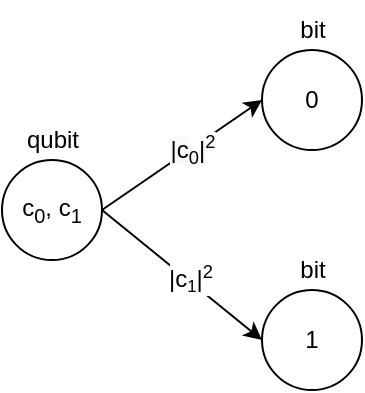 <mxfile version="20.3.0" type="device"><diagram id="Lns9tO2IJbvF16uGLAXP" name="Page-1"><mxGraphModel dx="474" dy="291" grid="1" gridSize="10" guides="1" tooltips="1" connect="1" arrows="1" fold="1" page="1" pageScale="1" pageWidth="850" pageHeight="1100" math="0" shadow="0"><root><mxCell id="0"/><mxCell id="1" parent="0"/><mxCell id="DrYjeL6M9eiqZ0EXqTnv-2" value="" style="endArrow=classic;html=1;rounded=0;exitX=1;exitY=0.5;exitDx=0;exitDy=0;entryX=0;entryY=0.5;entryDx=0;entryDy=0;" edge="1" parent="1" source="DrYjeL6M9eiqZ0EXqTnv-7" target="DrYjeL6M9eiqZ0EXqTnv-11"><mxGeometry width="50" height="50" relative="1" as="geometry"><mxPoint x="120" y="250" as="sourcePoint"/><mxPoint x="170" y="200" as="targetPoint"/></mxGeometry></mxCell><mxCell id="DrYjeL6M9eiqZ0EXqTnv-22" value="&lt;span style=&quot;font-size: 12px; background-color: rgb(248, 249, 250);&quot;&gt;|c&lt;/span&gt;&lt;sub style=&quot;background-color: rgb(248, 249, 250);&quot;&gt;0&lt;/sub&gt;&lt;span style=&quot;font-size: 12px; background-color: rgb(248, 249, 250);&quot;&gt;|&lt;/span&gt;&lt;sup style=&quot;background-color: rgb(248, 249, 250);&quot;&gt;2&lt;/sup&gt;" style="edgeLabel;html=1;align=center;verticalAlign=middle;resizable=0;points=[];" vertex="1" connectable="0" parent="DrYjeL6M9eiqZ0EXqTnv-2"><mxGeometry x="0.082" y="-2" relative="1" as="geometry"><mxPoint y="-2" as="offset"/></mxGeometry></mxCell><mxCell id="DrYjeL6M9eiqZ0EXqTnv-17" value="" style="group" vertex="1" connectable="0" parent="1"><mxGeometry x="200" y="270" width="50" height="75" as="geometry"/></mxCell><mxCell id="DrYjeL6M9eiqZ0EXqTnv-15" value="1" style="ellipse;whiteSpace=wrap;html=1;fillColor=none;" vertex="1" parent="DrYjeL6M9eiqZ0EXqTnv-17"><mxGeometry y="25" width="50" height="50" as="geometry"/></mxCell><mxCell id="DrYjeL6M9eiqZ0EXqTnv-16" value="bit" style="text;html=1;align=center;verticalAlign=middle;resizable=0;points=[];autosize=1;strokeColor=none;fillColor=none;" vertex="1" parent="DrYjeL6M9eiqZ0EXqTnv-17"><mxGeometry x="5" width="40" height="30" as="geometry"/></mxCell><mxCell id="DrYjeL6M9eiqZ0EXqTnv-18" value="" style="group" vertex="1" connectable="0" parent="1"><mxGeometry x="200" y="150" width="50" height="75" as="geometry"/></mxCell><mxCell id="DrYjeL6M9eiqZ0EXqTnv-11" value="0" style="ellipse;whiteSpace=wrap;html=1;fillColor=none;" vertex="1" parent="DrYjeL6M9eiqZ0EXqTnv-18"><mxGeometry y="25" width="50" height="50" as="geometry"/></mxCell><mxCell id="DrYjeL6M9eiqZ0EXqTnv-12" value="bit" style="text;html=1;align=center;verticalAlign=middle;resizable=0;points=[];autosize=1;strokeColor=none;fillColor=none;" vertex="1" parent="DrYjeL6M9eiqZ0EXqTnv-18"><mxGeometry x="5" width="40" height="30" as="geometry"/></mxCell><mxCell id="DrYjeL6M9eiqZ0EXqTnv-19" value="" style="group" vertex="1" connectable="0" parent="1"><mxGeometry x="70" y="205" width="50" height="75" as="geometry"/></mxCell><mxCell id="DrYjeL6M9eiqZ0EXqTnv-7" value="&lt;span style=&quot;&quot;&gt;c&lt;/span&gt;&lt;sub style=&quot;&quot;&gt;0&lt;/sub&gt;&lt;span style=&quot;&quot;&gt;, c&lt;/span&gt;&lt;sub style=&quot;&quot;&gt;1&lt;/sub&gt;" style="ellipse;whiteSpace=wrap;html=1;fillColor=none;" vertex="1" parent="DrYjeL6M9eiqZ0EXqTnv-19"><mxGeometry y="25" width="50" height="50" as="geometry"/></mxCell><mxCell id="DrYjeL6M9eiqZ0EXqTnv-8" value="qubit" style="text;html=1;align=center;verticalAlign=middle;resizable=0;points=[];autosize=1;strokeColor=none;fillColor=none;" vertex="1" parent="DrYjeL6M9eiqZ0EXqTnv-19"><mxGeometry width="50" height="30" as="geometry"/></mxCell><mxCell id="DrYjeL6M9eiqZ0EXqTnv-24" value="" style="endArrow=classic;html=1;rounded=0;exitX=1;exitY=0.5;exitDx=0;exitDy=0;entryX=0;entryY=0.5;entryDx=0;entryDy=0;" edge="1" parent="1" source="DrYjeL6M9eiqZ0EXqTnv-7" target="DrYjeL6M9eiqZ0EXqTnv-15"><mxGeometry width="50" height="50" relative="1" as="geometry"><mxPoint x="130" y="315" as="sourcePoint"/><mxPoint x="210" y="260" as="targetPoint"/></mxGeometry></mxCell><mxCell id="DrYjeL6M9eiqZ0EXqTnv-25" value="&lt;span style=&quot;font-size: 12px;&quot;&gt;|c&lt;/span&gt;&lt;font size=&quot;1&quot;&gt;&lt;sub&gt;1&lt;/sub&gt;&lt;/font&gt;&lt;span style=&quot;font-size: 12px;&quot;&gt;|&lt;/span&gt;&lt;sup style=&quot;&quot;&gt;2&lt;/sup&gt;" style="edgeLabel;html=1;align=center;verticalAlign=middle;resizable=0;points=[];labelBackgroundColor=default;" vertex="1" connectable="0" parent="DrYjeL6M9eiqZ0EXqTnv-24"><mxGeometry x="0.082" y="-2" relative="1" as="geometry"><mxPoint x="2" y="-3" as="offset"/></mxGeometry></mxCell></root></mxGraphModel></diagram></mxfile>